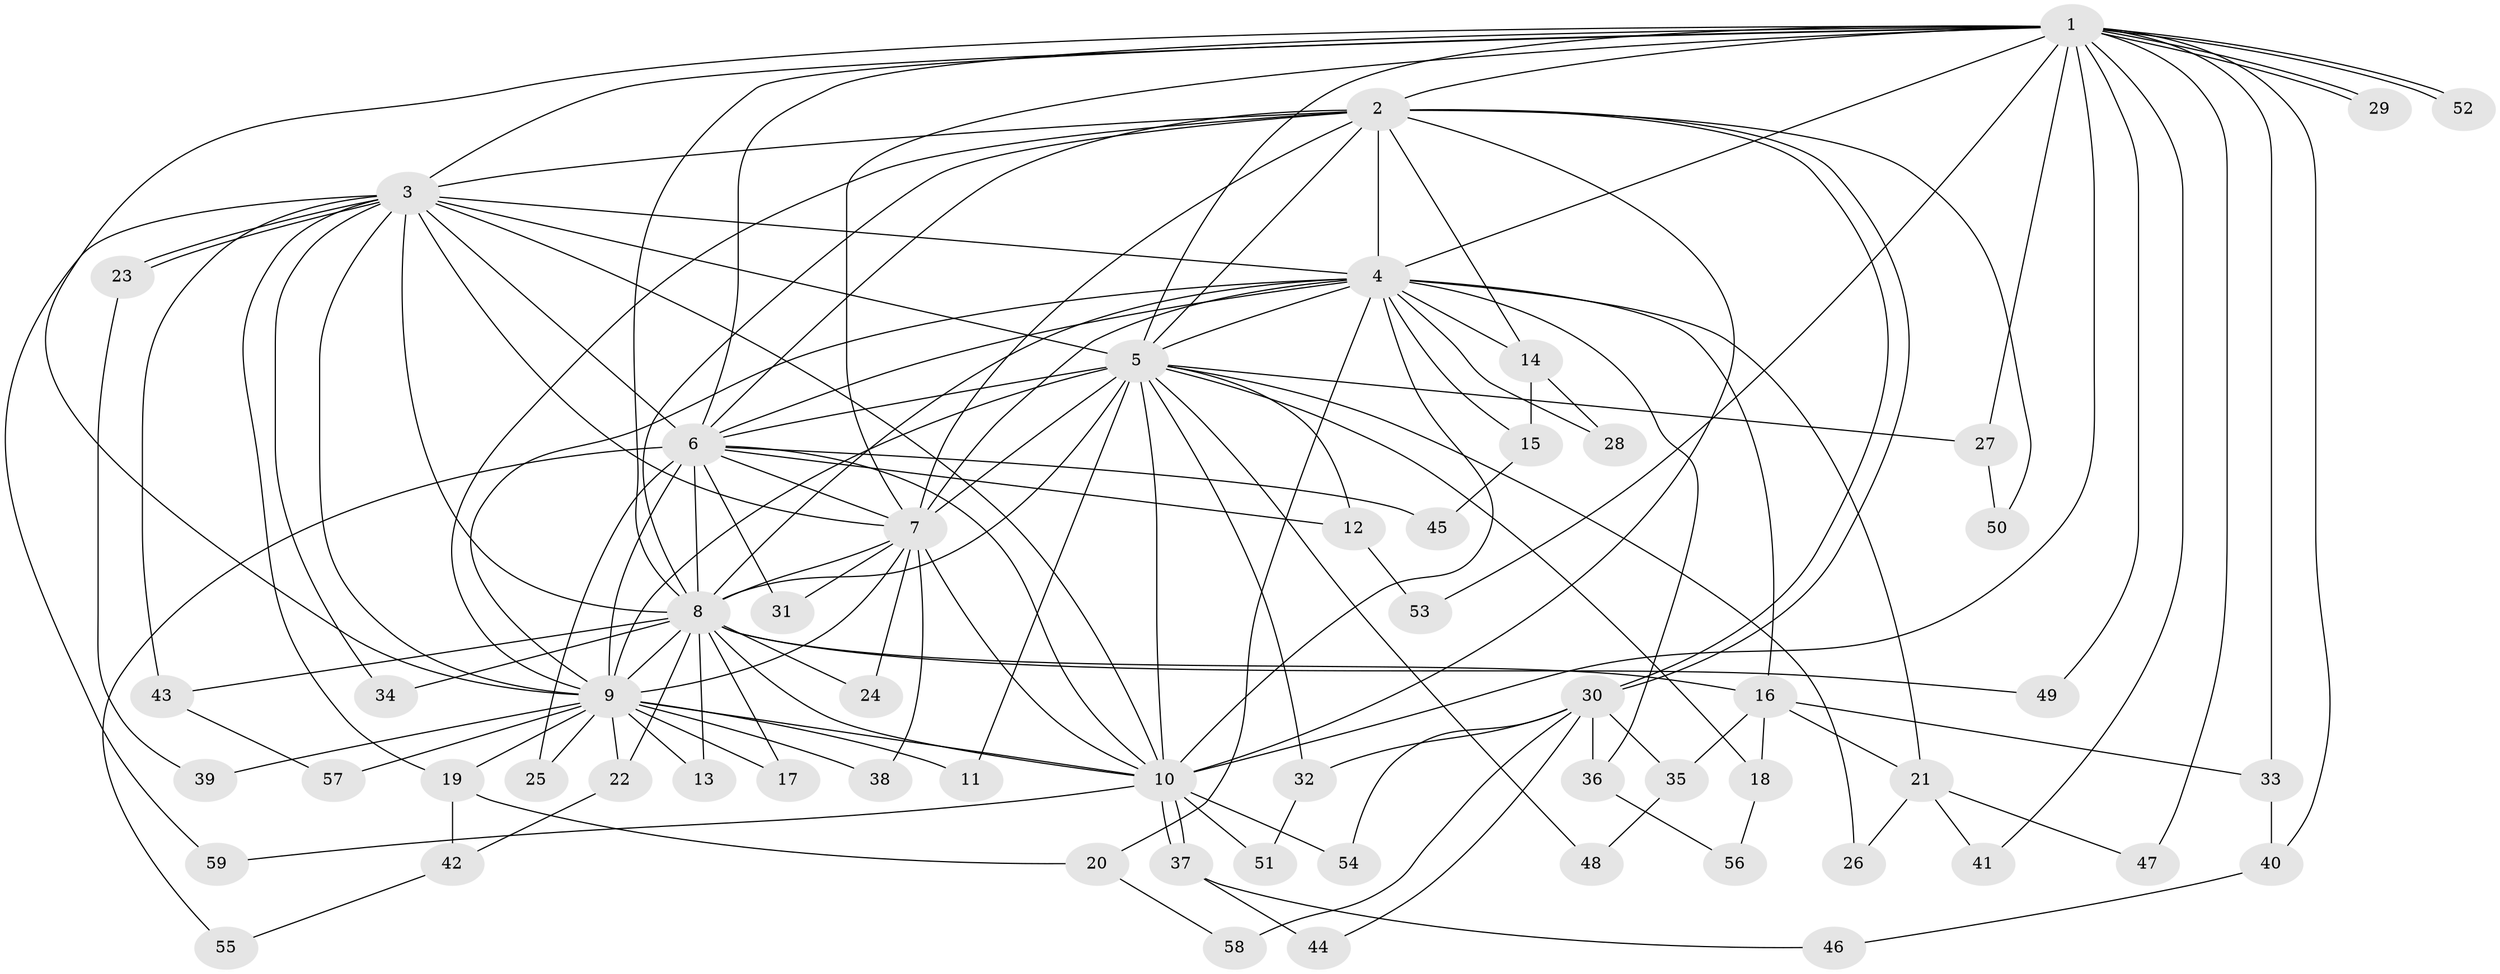 // Generated by graph-tools (version 1.1) at 2025/14/03/09/25 04:14:13]
// undirected, 59 vertices, 143 edges
graph export_dot {
graph [start="1"]
  node [color=gray90,style=filled];
  1;
  2;
  3;
  4;
  5;
  6;
  7;
  8;
  9;
  10;
  11;
  12;
  13;
  14;
  15;
  16;
  17;
  18;
  19;
  20;
  21;
  22;
  23;
  24;
  25;
  26;
  27;
  28;
  29;
  30;
  31;
  32;
  33;
  34;
  35;
  36;
  37;
  38;
  39;
  40;
  41;
  42;
  43;
  44;
  45;
  46;
  47;
  48;
  49;
  50;
  51;
  52;
  53;
  54;
  55;
  56;
  57;
  58;
  59;
  1 -- 2;
  1 -- 3;
  1 -- 4;
  1 -- 5;
  1 -- 6;
  1 -- 7;
  1 -- 8;
  1 -- 9;
  1 -- 10;
  1 -- 27;
  1 -- 29;
  1 -- 29;
  1 -- 33;
  1 -- 40;
  1 -- 41;
  1 -- 47;
  1 -- 49;
  1 -- 52;
  1 -- 52;
  1 -- 53;
  2 -- 3;
  2 -- 4;
  2 -- 5;
  2 -- 6;
  2 -- 7;
  2 -- 8;
  2 -- 9;
  2 -- 10;
  2 -- 14;
  2 -- 30;
  2 -- 30;
  2 -- 50;
  3 -- 4;
  3 -- 5;
  3 -- 6;
  3 -- 7;
  3 -- 8;
  3 -- 9;
  3 -- 10;
  3 -- 19;
  3 -- 23;
  3 -- 23;
  3 -- 34;
  3 -- 43;
  3 -- 59;
  4 -- 5;
  4 -- 6;
  4 -- 7;
  4 -- 8;
  4 -- 9;
  4 -- 10;
  4 -- 14;
  4 -- 15;
  4 -- 16;
  4 -- 20;
  4 -- 21;
  4 -- 28;
  4 -- 36;
  5 -- 6;
  5 -- 7;
  5 -- 8;
  5 -- 9;
  5 -- 10;
  5 -- 11;
  5 -- 12;
  5 -- 18;
  5 -- 26;
  5 -- 27;
  5 -- 32;
  5 -- 48;
  6 -- 7;
  6 -- 8;
  6 -- 9;
  6 -- 10;
  6 -- 12;
  6 -- 25;
  6 -- 31;
  6 -- 45;
  6 -- 55;
  7 -- 8;
  7 -- 9;
  7 -- 10;
  7 -- 24;
  7 -- 31;
  7 -- 38;
  8 -- 9;
  8 -- 10;
  8 -- 13;
  8 -- 16;
  8 -- 17;
  8 -- 22;
  8 -- 24;
  8 -- 34;
  8 -- 43;
  8 -- 49;
  9 -- 10;
  9 -- 11;
  9 -- 13;
  9 -- 17;
  9 -- 19;
  9 -- 22;
  9 -- 25;
  9 -- 38;
  9 -- 39;
  9 -- 57;
  10 -- 37;
  10 -- 37;
  10 -- 51;
  10 -- 54;
  10 -- 59;
  12 -- 53;
  14 -- 15;
  14 -- 28;
  15 -- 45;
  16 -- 18;
  16 -- 21;
  16 -- 33;
  16 -- 35;
  18 -- 56;
  19 -- 20;
  19 -- 42;
  20 -- 58;
  21 -- 26;
  21 -- 41;
  21 -- 47;
  22 -- 42;
  23 -- 39;
  27 -- 50;
  30 -- 32;
  30 -- 35;
  30 -- 36;
  30 -- 44;
  30 -- 54;
  30 -- 58;
  32 -- 51;
  33 -- 40;
  35 -- 48;
  36 -- 56;
  37 -- 44;
  37 -- 46;
  40 -- 46;
  42 -- 55;
  43 -- 57;
}
